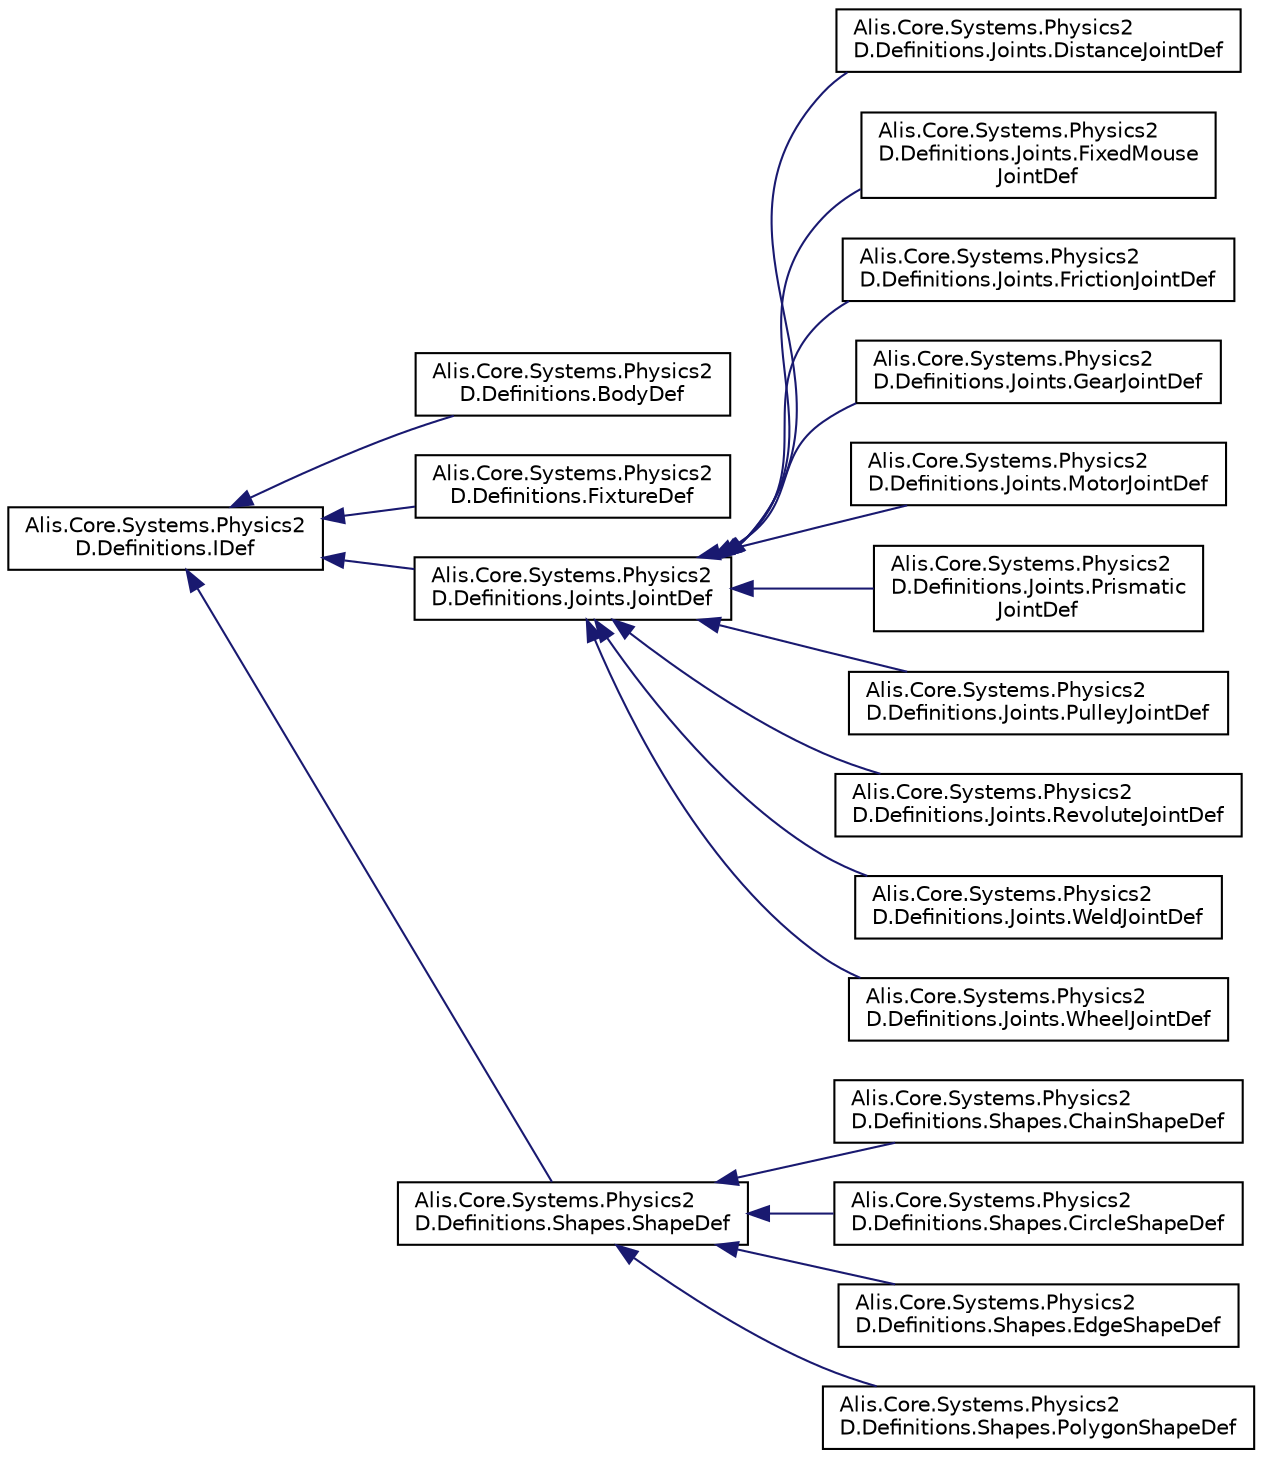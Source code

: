 digraph "Graphical Class Hierarchy"
{
 // LATEX_PDF_SIZE
  edge [fontname="Helvetica",fontsize="10",labelfontname="Helvetica",labelfontsize="10"];
  node [fontname="Helvetica",fontsize="10",shape=record];
  rankdir="LR";
  Node0 [label="Alis.Core.Systems.Physics2\lD.Definitions.IDef",height=0.2,width=0.4,color="black", fillcolor="white", style="filled",URL="$interface_alis_1_1_core_1_1_systems_1_1_physics2_d_1_1_definitions_1_1_i_def.html",tooltip="The def interface"];
  Node0 -> Node1 [dir="back",color="midnightblue",fontsize="10",style="solid",fontname="Helvetica"];
  Node1 [label="Alis.Core.Systems.Physics2\lD.Definitions.BodyDef",height=0.2,width=0.4,color="black", fillcolor="white", style="filled",URL="$class_alis_1_1_core_1_1_systems_1_1_physics2_d_1_1_definitions_1_1_body_def.html",tooltip="The body def class"];
  Node0 -> Node2 [dir="back",color="midnightblue",fontsize="10",style="solid",fontname="Helvetica"];
  Node2 [label="Alis.Core.Systems.Physics2\lD.Definitions.FixtureDef",height=0.2,width=0.4,color="black", fillcolor="white", style="filled",URL="$class_alis_1_1_core_1_1_systems_1_1_physics2_d_1_1_definitions_1_1_fixture_def.html",tooltip="The fixture def class"];
  Node0 -> Node3 [dir="back",color="midnightblue",fontsize="10",style="solid",fontname="Helvetica"];
  Node3 [label="Alis.Core.Systems.Physics2\lD.Definitions.Joints.JointDef",height=0.2,width=0.4,color="black", fillcolor="white", style="filled",URL="$class_alis_1_1_core_1_1_systems_1_1_physics2_d_1_1_definitions_1_1_joints_1_1_joint_def.html",tooltip="The joint def class"];
  Node3 -> Node4 [dir="back",color="midnightblue",fontsize="10",style="solid",fontname="Helvetica"];
  Node4 [label="Alis.Core.Systems.Physics2\lD.Definitions.Joints.DistanceJointDef",height=0.2,width=0.4,color="black", fillcolor="white", style="filled",URL="$class_alis_1_1_core_1_1_systems_1_1_physics2_d_1_1_definitions_1_1_joints_1_1_distance_joint_def.html",tooltip="Distance joint definition. This requires defining an anchor point on both bodies and the non-zero len..."];
  Node3 -> Node5 [dir="back",color="midnightblue",fontsize="10",style="solid",fontname="Helvetica"];
  Node5 [label="Alis.Core.Systems.Physics2\lD.Definitions.Joints.FixedMouse\lJointDef",height=0.2,width=0.4,color="black", fillcolor="white", style="filled",URL="$class_alis_1_1_core_1_1_systems_1_1_physics2_d_1_1_definitions_1_1_joints_1_1_fixed_mouse_joint_def.html",tooltip="Mouse joint definition. This requires a world target point, tuning parameters, and the time step."];
  Node3 -> Node6 [dir="back",color="midnightblue",fontsize="10",style="solid",fontname="Helvetica"];
  Node6 [label="Alis.Core.Systems.Physics2\lD.Definitions.Joints.FrictionJointDef",height=0.2,width=0.4,color="black", fillcolor="white", style="filled",URL="$class_alis_1_1_core_1_1_systems_1_1_physics2_d_1_1_definitions_1_1_joints_1_1_friction_joint_def.html",tooltip="The friction joint def class"];
  Node3 -> Node7 [dir="back",color="midnightblue",fontsize="10",style="solid",fontname="Helvetica"];
  Node7 [label="Alis.Core.Systems.Physics2\lD.Definitions.Joints.GearJointDef",height=0.2,width=0.4,color="black", fillcolor="white", style="filled",URL="$class_alis_1_1_core_1_1_systems_1_1_physics2_d_1_1_definitions_1_1_joints_1_1_gear_joint_def.html",tooltip="The gear joint def class"];
  Node3 -> Node8 [dir="back",color="midnightblue",fontsize="10",style="solid",fontname="Helvetica"];
  Node8 [label="Alis.Core.Systems.Physics2\lD.Definitions.Joints.MotorJointDef",height=0.2,width=0.4,color="black", fillcolor="white", style="filled",URL="$class_alis_1_1_core_1_1_systems_1_1_physics2_d_1_1_definitions_1_1_joints_1_1_motor_joint_def.html",tooltip="The motor joint def class"];
  Node3 -> Node9 [dir="back",color="midnightblue",fontsize="10",style="solid",fontname="Helvetica"];
  Node9 [label="Alis.Core.Systems.Physics2\lD.Definitions.Joints.Prismatic\lJointDef",height=0.2,width=0.4,color="black", fillcolor="white", style="filled",URL="$class_alis_1_1_core_1_1_systems_1_1_physics2_d_1_1_definitions_1_1_joints_1_1_prismatic_joint_def.html",tooltip="Prismatic joint definition. This requires defining a line of motion using an axis and an anchor point..."];
  Node3 -> Node10 [dir="back",color="midnightblue",fontsize="10",style="solid",fontname="Helvetica"];
  Node10 [label="Alis.Core.Systems.Physics2\lD.Definitions.Joints.PulleyJointDef",height=0.2,width=0.4,color="black", fillcolor="white", style="filled",URL="$class_alis_1_1_core_1_1_systems_1_1_physics2_d_1_1_definitions_1_1_joints_1_1_pulley_joint_def.html",tooltip="Pulley joint definition. This requires two ground anchors, two dynamic body anchor points,..."];
  Node3 -> Node11 [dir="back",color="midnightblue",fontsize="10",style="solid",fontname="Helvetica"];
  Node11 [label="Alis.Core.Systems.Physics2\lD.Definitions.Joints.RevoluteJointDef",height=0.2,width=0.4,color="black", fillcolor="white", style="filled",URL="$class_alis_1_1_core_1_1_systems_1_1_physics2_d_1_1_definitions_1_1_joints_1_1_revolute_joint_def.html",tooltip="Revolute joint definition. This requires defining an anchor point where the bodies are joined...."];
  Node3 -> Node12 [dir="back",color="midnightblue",fontsize="10",style="solid",fontname="Helvetica"];
  Node12 [label="Alis.Core.Systems.Physics2\lD.Definitions.Joints.WeldJointDef",height=0.2,width=0.4,color="black", fillcolor="white", style="filled",URL="$class_alis_1_1_core_1_1_systems_1_1_physics2_d_1_1_definitions_1_1_joints_1_1_weld_joint_def.html",tooltip="Weld joint definition. You need to specify local anchor points where they are attached and the relati..."];
  Node3 -> Node13 [dir="back",color="midnightblue",fontsize="10",style="solid",fontname="Helvetica"];
  Node13 [label="Alis.Core.Systems.Physics2\lD.Definitions.Joints.WheelJointDef",height=0.2,width=0.4,color="black", fillcolor="white", style="filled",URL="$class_alis_1_1_core_1_1_systems_1_1_physics2_d_1_1_definitions_1_1_joints_1_1_wheel_joint_def.html",tooltip="Wheel joint definition. This requires defining a line of motion using an axis and an anchor point...."];
  Node0 -> Node14 [dir="back",color="midnightblue",fontsize="10",style="solid",fontname="Helvetica"];
  Node14 [label="Alis.Core.Systems.Physics2\lD.Definitions.Shapes.ShapeDef",height=0.2,width=0.4,color="black", fillcolor="white", style="filled",URL="$class_alis_1_1_core_1_1_systems_1_1_physics2_d_1_1_definitions_1_1_shapes_1_1_shape_def.html",tooltip="The shape def class"];
  Node14 -> Node15 [dir="back",color="midnightblue",fontsize="10",style="solid",fontname="Helvetica"];
  Node15 [label="Alis.Core.Systems.Physics2\lD.Definitions.Shapes.ChainShapeDef",height=0.2,width=0.4,color="black", fillcolor="white", style="filled",URL="$class_alis_1_1_core_1_1_systems_1_1_physics2_d_1_1_definitions_1_1_shapes_1_1_chain_shape_def.html",tooltip="A chain shape is a free form sequence of line segments. The chain has two-sided collision,..."];
  Node14 -> Node16 [dir="back",color="midnightblue",fontsize="10",style="solid",fontname="Helvetica"];
  Node16 [label="Alis.Core.Systems.Physics2\lD.Definitions.Shapes.CircleShapeDef",height=0.2,width=0.4,color="black", fillcolor="white", style="filled",URL="$class_alis_1_1_core_1_1_systems_1_1_physics2_d_1_1_definitions_1_1_shapes_1_1_circle_shape_def.html",tooltip="The circle shape def class"];
  Node14 -> Node17 [dir="back",color="midnightblue",fontsize="10",style="solid",fontname="Helvetica"];
  Node17 [label="Alis.Core.Systems.Physics2\lD.Definitions.Shapes.EdgeShapeDef",height=0.2,width=0.4,color="black", fillcolor="white", style="filled",URL="$class_alis_1_1_core_1_1_systems_1_1_physics2_d_1_1_definitions_1_1_shapes_1_1_edge_shape_def.html",tooltip="A line segment (edge) shape. These can be connected in chains or loops to other edge shapes...."];
  Node14 -> Node18 [dir="back",color="midnightblue",fontsize="10",style="solid",fontname="Helvetica"];
  Node18 [label="Alis.Core.Systems.Physics2\lD.Definitions.Shapes.PolygonShapeDef",height=0.2,width=0.4,color="black", fillcolor="white", style="filled",URL="$class_alis_1_1_core_1_1_systems_1_1_physics2_d_1_1_definitions_1_1_shapes_1_1_polygon_shape_def.html",tooltip="The polygon shape def class"];
}
